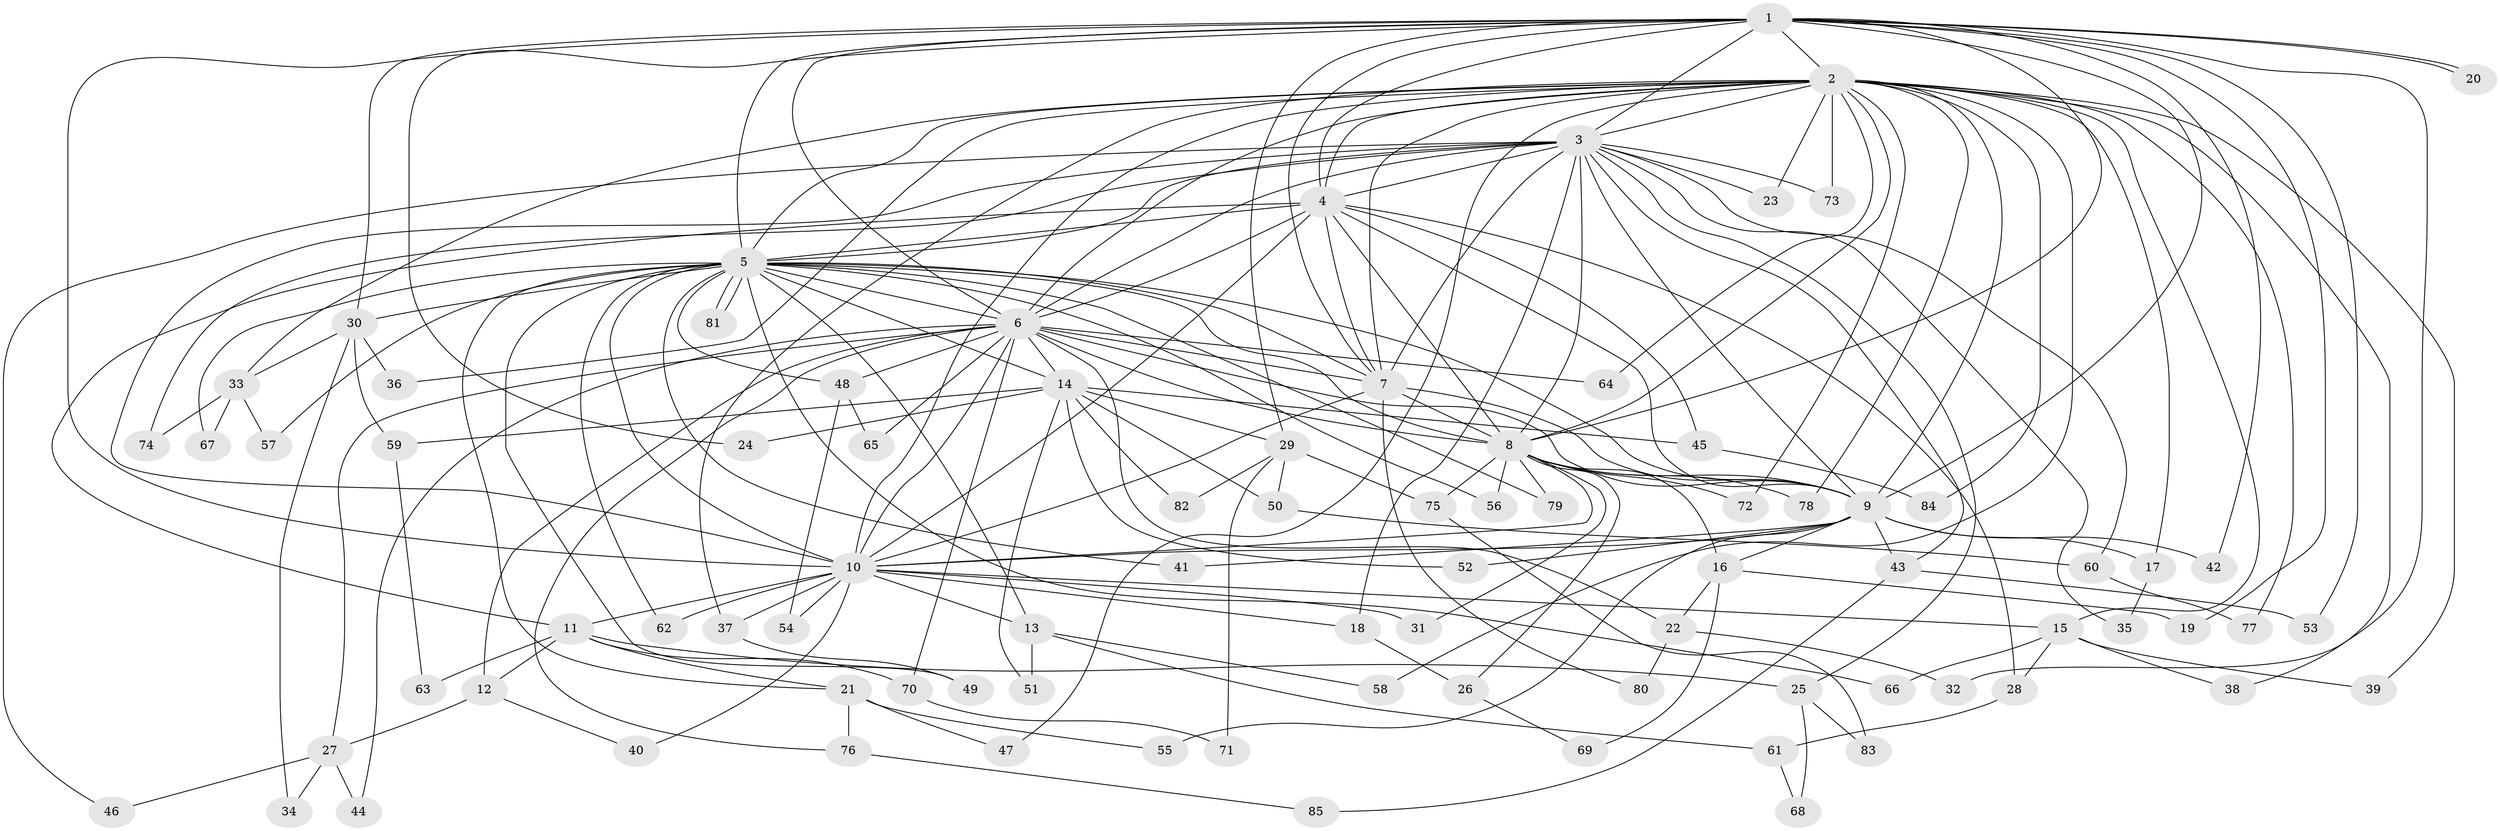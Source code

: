 // coarse degree distribution, {15: 0.023809523809523808, 5: 0.09523809523809523, 2: 0.5714285714285714, 1: 0.14285714285714285, 16: 0.023809523809523808, 3: 0.07142857142857142, 10: 0.023809523809523808, 25: 0.023809523809523808, 7: 0.023809523809523808}
// Generated by graph-tools (version 1.1) at 2025/48/03/04/25 21:48:24]
// undirected, 85 vertices, 195 edges
graph export_dot {
graph [start="1"]
  node [color=gray90,style=filled];
  1;
  2;
  3;
  4;
  5;
  6;
  7;
  8;
  9;
  10;
  11;
  12;
  13;
  14;
  15;
  16;
  17;
  18;
  19;
  20;
  21;
  22;
  23;
  24;
  25;
  26;
  27;
  28;
  29;
  30;
  31;
  32;
  33;
  34;
  35;
  36;
  37;
  38;
  39;
  40;
  41;
  42;
  43;
  44;
  45;
  46;
  47;
  48;
  49;
  50;
  51;
  52;
  53;
  54;
  55;
  56;
  57;
  58;
  59;
  60;
  61;
  62;
  63;
  64;
  65;
  66;
  67;
  68;
  69;
  70;
  71;
  72;
  73;
  74;
  75;
  76;
  77;
  78;
  79;
  80;
  81;
  82;
  83;
  84;
  85;
  1 -- 2;
  1 -- 3;
  1 -- 4;
  1 -- 5;
  1 -- 6;
  1 -- 7;
  1 -- 8;
  1 -- 9;
  1 -- 10;
  1 -- 19;
  1 -- 20;
  1 -- 20;
  1 -- 24;
  1 -- 29;
  1 -- 30;
  1 -- 32;
  1 -- 42;
  1 -- 53;
  2 -- 3;
  2 -- 4;
  2 -- 5;
  2 -- 6;
  2 -- 7;
  2 -- 8;
  2 -- 9;
  2 -- 10;
  2 -- 15;
  2 -- 17;
  2 -- 23;
  2 -- 33;
  2 -- 36;
  2 -- 37;
  2 -- 38;
  2 -- 39;
  2 -- 47;
  2 -- 58;
  2 -- 64;
  2 -- 72;
  2 -- 73;
  2 -- 77;
  2 -- 78;
  2 -- 84;
  3 -- 4;
  3 -- 5;
  3 -- 6;
  3 -- 7;
  3 -- 8;
  3 -- 9;
  3 -- 10;
  3 -- 18;
  3 -- 23;
  3 -- 25;
  3 -- 35;
  3 -- 43;
  3 -- 46;
  3 -- 60;
  3 -- 73;
  3 -- 74;
  4 -- 5;
  4 -- 6;
  4 -- 7;
  4 -- 8;
  4 -- 9;
  4 -- 10;
  4 -- 11;
  4 -- 28;
  4 -- 45;
  5 -- 6;
  5 -- 7;
  5 -- 8;
  5 -- 9;
  5 -- 10;
  5 -- 13;
  5 -- 14;
  5 -- 21;
  5 -- 30;
  5 -- 41;
  5 -- 48;
  5 -- 49;
  5 -- 56;
  5 -- 57;
  5 -- 62;
  5 -- 66;
  5 -- 67;
  5 -- 79;
  5 -- 81;
  5 -- 81;
  6 -- 7;
  6 -- 8;
  6 -- 9;
  6 -- 10;
  6 -- 12;
  6 -- 14;
  6 -- 22;
  6 -- 27;
  6 -- 44;
  6 -- 48;
  6 -- 64;
  6 -- 65;
  6 -- 70;
  6 -- 76;
  7 -- 8;
  7 -- 9;
  7 -- 10;
  7 -- 80;
  8 -- 9;
  8 -- 10;
  8 -- 16;
  8 -- 26;
  8 -- 31;
  8 -- 56;
  8 -- 72;
  8 -- 75;
  8 -- 78;
  8 -- 79;
  9 -- 10;
  9 -- 16;
  9 -- 17;
  9 -- 41;
  9 -- 42;
  9 -- 43;
  9 -- 52;
  9 -- 55;
  10 -- 11;
  10 -- 13;
  10 -- 15;
  10 -- 18;
  10 -- 31;
  10 -- 37;
  10 -- 40;
  10 -- 54;
  10 -- 62;
  11 -- 12;
  11 -- 21;
  11 -- 25;
  11 -- 63;
  11 -- 70;
  12 -- 27;
  12 -- 40;
  13 -- 51;
  13 -- 58;
  13 -- 61;
  14 -- 24;
  14 -- 29;
  14 -- 45;
  14 -- 50;
  14 -- 51;
  14 -- 52;
  14 -- 59;
  14 -- 82;
  15 -- 28;
  15 -- 38;
  15 -- 39;
  15 -- 66;
  16 -- 19;
  16 -- 22;
  16 -- 69;
  17 -- 35;
  18 -- 26;
  21 -- 47;
  21 -- 55;
  21 -- 76;
  22 -- 32;
  22 -- 80;
  25 -- 68;
  25 -- 83;
  26 -- 69;
  27 -- 34;
  27 -- 44;
  27 -- 46;
  28 -- 61;
  29 -- 50;
  29 -- 71;
  29 -- 75;
  29 -- 82;
  30 -- 33;
  30 -- 34;
  30 -- 36;
  30 -- 59;
  33 -- 57;
  33 -- 67;
  33 -- 74;
  37 -- 49;
  43 -- 53;
  43 -- 85;
  45 -- 84;
  48 -- 54;
  48 -- 65;
  50 -- 60;
  59 -- 63;
  60 -- 77;
  61 -- 68;
  70 -- 71;
  75 -- 83;
  76 -- 85;
}
